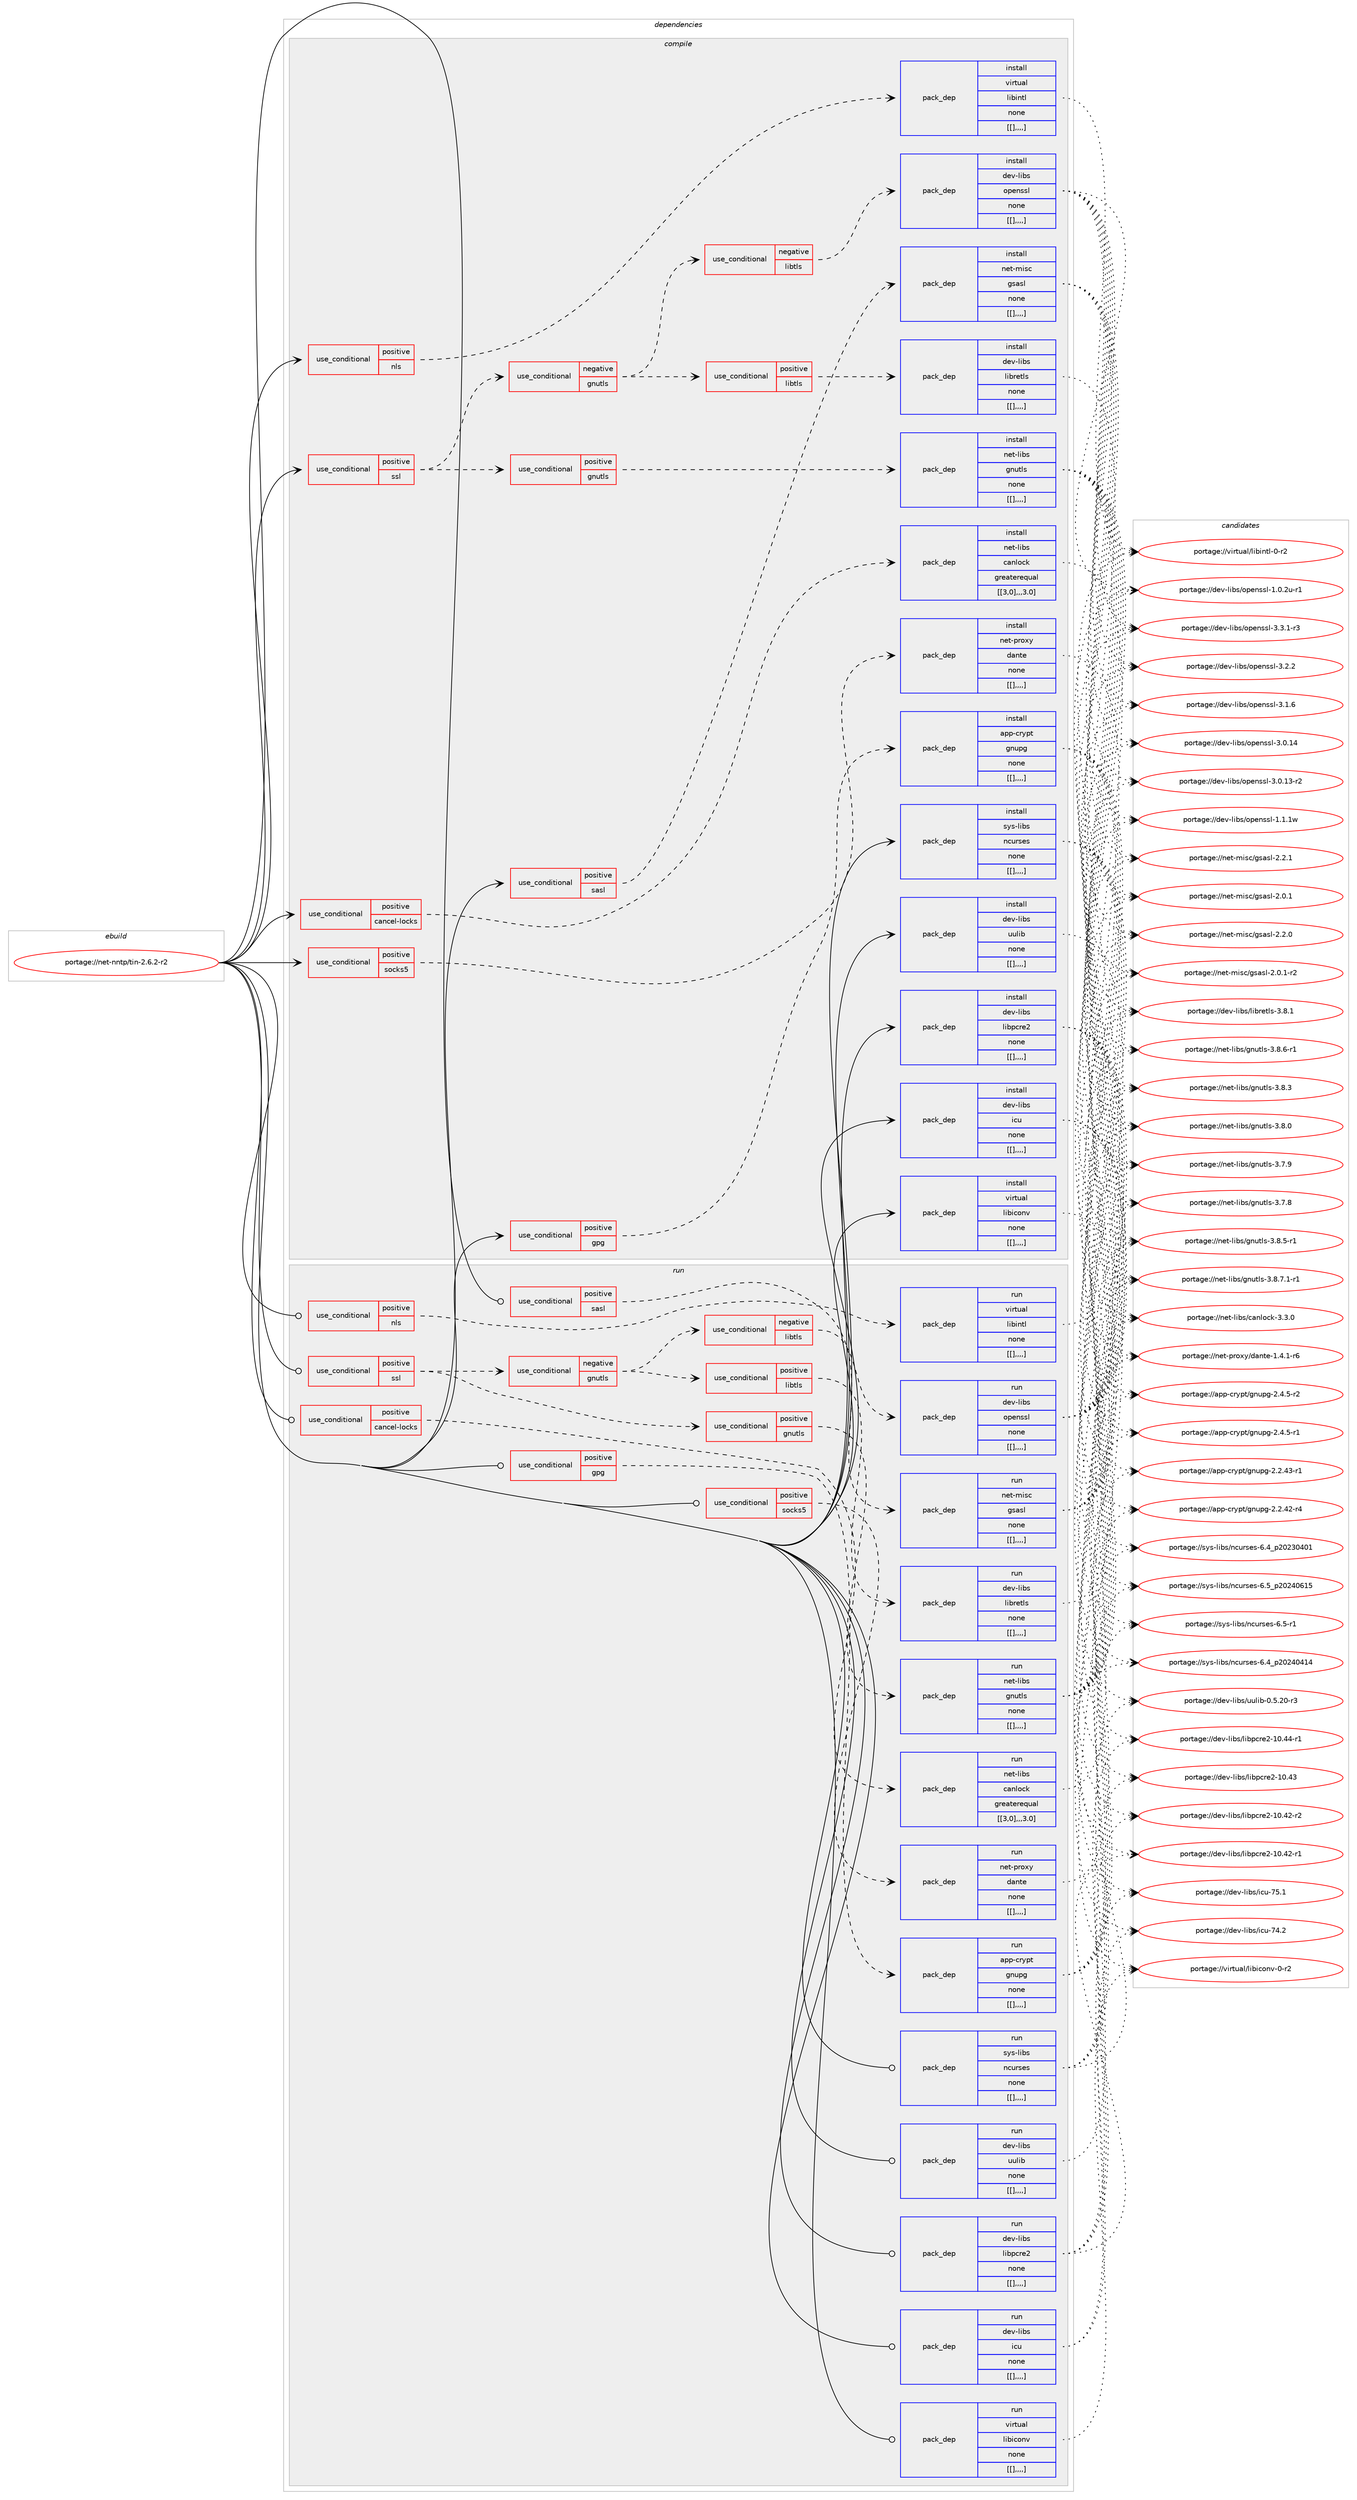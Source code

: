 digraph prolog {

# *************
# Graph options
# *************

newrank=true;
concentrate=true;
compound=true;
graph [rankdir=LR,fontname=Helvetica,fontsize=10,ranksep=1.5];#, ranksep=2.5, nodesep=0.2];
edge  [arrowhead=vee];
node  [fontname=Helvetica,fontsize=10];

# **********
# The ebuild
# **********

subgraph cluster_leftcol {
color=gray;
label=<<i>ebuild</i>>;
id [label="portage://net-nntp/tin-2.6.2-r2", color=red, width=4, href="../net-nntp/tin-2.6.2-r2.svg"];
}

# ****************
# The dependencies
# ****************

subgraph cluster_midcol {
color=gray;
label=<<i>dependencies</i>>;
subgraph cluster_compile {
fillcolor="#eeeeee";
style=filled;
label=<<i>compile</i>>;
subgraph cond104002 {
dependency396072 [label=<<TABLE BORDER="0" CELLBORDER="1" CELLSPACING="0" CELLPADDING="4"><TR><TD ROWSPAN="3" CELLPADDING="10">use_conditional</TD></TR><TR><TD>positive</TD></TR><TR><TD>cancel-locks</TD></TR></TABLE>>, shape=none, color=red];
subgraph pack289170 {
dependency396073 [label=<<TABLE BORDER="0" CELLBORDER="1" CELLSPACING="0" CELLPADDING="4" WIDTH="220"><TR><TD ROWSPAN="6" CELLPADDING="30">pack_dep</TD></TR><TR><TD WIDTH="110">install</TD></TR><TR><TD>net-libs</TD></TR><TR><TD>canlock</TD></TR><TR><TD>greaterequal</TD></TR><TR><TD>[[3,0],,,3.0]</TD></TR></TABLE>>, shape=none, color=blue];
}
dependency396072:e -> dependency396073:w [weight=20,style="dashed",arrowhead="vee"];
}
id:e -> dependency396072:w [weight=20,style="solid",arrowhead="vee"];
subgraph cond104003 {
dependency396074 [label=<<TABLE BORDER="0" CELLBORDER="1" CELLSPACING="0" CELLPADDING="4"><TR><TD ROWSPAN="3" CELLPADDING="10">use_conditional</TD></TR><TR><TD>positive</TD></TR><TR><TD>gpg</TD></TR></TABLE>>, shape=none, color=red];
subgraph pack289171 {
dependency396075 [label=<<TABLE BORDER="0" CELLBORDER="1" CELLSPACING="0" CELLPADDING="4" WIDTH="220"><TR><TD ROWSPAN="6" CELLPADDING="30">pack_dep</TD></TR><TR><TD WIDTH="110">install</TD></TR><TR><TD>app-crypt</TD></TR><TR><TD>gnupg</TD></TR><TR><TD>none</TD></TR><TR><TD>[[],,,,]</TD></TR></TABLE>>, shape=none, color=blue];
}
dependency396074:e -> dependency396075:w [weight=20,style="dashed",arrowhead="vee"];
}
id:e -> dependency396074:w [weight=20,style="solid",arrowhead="vee"];
subgraph cond104004 {
dependency396076 [label=<<TABLE BORDER="0" CELLBORDER="1" CELLSPACING="0" CELLPADDING="4"><TR><TD ROWSPAN="3" CELLPADDING="10">use_conditional</TD></TR><TR><TD>positive</TD></TR><TR><TD>nls</TD></TR></TABLE>>, shape=none, color=red];
subgraph pack289172 {
dependency396077 [label=<<TABLE BORDER="0" CELLBORDER="1" CELLSPACING="0" CELLPADDING="4" WIDTH="220"><TR><TD ROWSPAN="6" CELLPADDING="30">pack_dep</TD></TR><TR><TD WIDTH="110">install</TD></TR><TR><TD>virtual</TD></TR><TR><TD>libintl</TD></TR><TR><TD>none</TD></TR><TR><TD>[[],,,,]</TD></TR></TABLE>>, shape=none, color=blue];
}
dependency396076:e -> dependency396077:w [weight=20,style="dashed",arrowhead="vee"];
}
id:e -> dependency396076:w [weight=20,style="solid",arrowhead="vee"];
subgraph cond104005 {
dependency396078 [label=<<TABLE BORDER="0" CELLBORDER="1" CELLSPACING="0" CELLPADDING="4"><TR><TD ROWSPAN="3" CELLPADDING="10">use_conditional</TD></TR><TR><TD>positive</TD></TR><TR><TD>sasl</TD></TR></TABLE>>, shape=none, color=red];
subgraph pack289173 {
dependency396079 [label=<<TABLE BORDER="0" CELLBORDER="1" CELLSPACING="0" CELLPADDING="4" WIDTH="220"><TR><TD ROWSPAN="6" CELLPADDING="30">pack_dep</TD></TR><TR><TD WIDTH="110">install</TD></TR><TR><TD>net-misc</TD></TR><TR><TD>gsasl</TD></TR><TR><TD>none</TD></TR><TR><TD>[[],,,,]</TD></TR></TABLE>>, shape=none, color=blue];
}
dependency396078:e -> dependency396079:w [weight=20,style="dashed",arrowhead="vee"];
}
id:e -> dependency396078:w [weight=20,style="solid",arrowhead="vee"];
subgraph cond104006 {
dependency396080 [label=<<TABLE BORDER="0" CELLBORDER="1" CELLSPACING="0" CELLPADDING="4"><TR><TD ROWSPAN="3" CELLPADDING="10">use_conditional</TD></TR><TR><TD>positive</TD></TR><TR><TD>socks5</TD></TR></TABLE>>, shape=none, color=red];
subgraph pack289174 {
dependency396081 [label=<<TABLE BORDER="0" CELLBORDER="1" CELLSPACING="0" CELLPADDING="4" WIDTH="220"><TR><TD ROWSPAN="6" CELLPADDING="30">pack_dep</TD></TR><TR><TD WIDTH="110">install</TD></TR><TR><TD>net-proxy</TD></TR><TR><TD>dante</TD></TR><TR><TD>none</TD></TR><TR><TD>[[],,,,]</TD></TR></TABLE>>, shape=none, color=blue];
}
dependency396080:e -> dependency396081:w [weight=20,style="dashed",arrowhead="vee"];
}
id:e -> dependency396080:w [weight=20,style="solid",arrowhead="vee"];
subgraph cond104007 {
dependency396082 [label=<<TABLE BORDER="0" CELLBORDER="1" CELLSPACING="0" CELLPADDING="4"><TR><TD ROWSPAN="3" CELLPADDING="10">use_conditional</TD></TR><TR><TD>positive</TD></TR><TR><TD>ssl</TD></TR></TABLE>>, shape=none, color=red];
subgraph cond104008 {
dependency396083 [label=<<TABLE BORDER="0" CELLBORDER="1" CELLSPACING="0" CELLPADDING="4"><TR><TD ROWSPAN="3" CELLPADDING="10">use_conditional</TD></TR><TR><TD>positive</TD></TR><TR><TD>gnutls</TD></TR></TABLE>>, shape=none, color=red];
subgraph pack289175 {
dependency396084 [label=<<TABLE BORDER="0" CELLBORDER="1" CELLSPACING="0" CELLPADDING="4" WIDTH="220"><TR><TD ROWSPAN="6" CELLPADDING="30">pack_dep</TD></TR><TR><TD WIDTH="110">install</TD></TR><TR><TD>net-libs</TD></TR><TR><TD>gnutls</TD></TR><TR><TD>none</TD></TR><TR><TD>[[],,,,]</TD></TR></TABLE>>, shape=none, color=blue];
}
dependency396083:e -> dependency396084:w [weight=20,style="dashed",arrowhead="vee"];
}
dependency396082:e -> dependency396083:w [weight=20,style="dashed",arrowhead="vee"];
subgraph cond104009 {
dependency396085 [label=<<TABLE BORDER="0" CELLBORDER="1" CELLSPACING="0" CELLPADDING="4"><TR><TD ROWSPAN="3" CELLPADDING="10">use_conditional</TD></TR><TR><TD>negative</TD></TR><TR><TD>gnutls</TD></TR></TABLE>>, shape=none, color=red];
subgraph cond104010 {
dependency396086 [label=<<TABLE BORDER="0" CELLBORDER="1" CELLSPACING="0" CELLPADDING="4"><TR><TD ROWSPAN="3" CELLPADDING="10">use_conditional</TD></TR><TR><TD>positive</TD></TR><TR><TD>libtls</TD></TR></TABLE>>, shape=none, color=red];
subgraph pack289176 {
dependency396087 [label=<<TABLE BORDER="0" CELLBORDER="1" CELLSPACING="0" CELLPADDING="4" WIDTH="220"><TR><TD ROWSPAN="6" CELLPADDING="30">pack_dep</TD></TR><TR><TD WIDTH="110">install</TD></TR><TR><TD>dev-libs</TD></TR><TR><TD>libretls</TD></TR><TR><TD>none</TD></TR><TR><TD>[[],,,,]</TD></TR></TABLE>>, shape=none, color=blue];
}
dependency396086:e -> dependency396087:w [weight=20,style="dashed",arrowhead="vee"];
}
dependency396085:e -> dependency396086:w [weight=20,style="dashed",arrowhead="vee"];
subgraph cond104011 {
dependency396088 [label=<<TABLE BORDER="0" CELLBORDER="1" CELLSPACING="0" CELLPADDING="4"><TR><TD ROWSPAN="3" CELLPADDING="10">use_conditional</TD></TR><TR><TD>negative</TD></TR><TR><TD>libtls</TD></TR></TABLE>>, shape=none, color=red];
subgraph pack289177 {
dependency396089 [label=<<TABLE BORDER="0" CELLBORDER="1" CELLSPACING="0" CELLPADDING="4" WIDTH="220"><TR><TD ROWSPAN="6" CELLPADDING="30">pack_dep</TD></TR><TR><TD WIDTH="110">install</TD></TR><TR><TD>dev-libs</TD></TR><TR><TD>openssl</TD></TR><TR><TD>none</TD></TR><TR><TD>[[],,,,]</TD></TR></TABLE>>, shape=none, color=blue];
}
dependency396088:e -> dependency396089:w [weight=20,style="dashed",arrowhead="vee"];
}
dependency396085:e -> dependency396088:w [weight=20,style="dashed",arrowhead="vee"];
}
dependency396082:e -> dependency396085:w [weight=20,style="dashed",arrowhead="vee"];
}
id:e -> dependency396082:w [weight=20,style="solid",arrowhead="vee"];
subgraph pack289178 {
dependency396090 [label=<<TABLE BORDER="0" CELLBORDER="1" CELLSPACING="0" CELLPADDING="4" WIDTH="220"><TR><TD ROWSPAN="6" CELLPADDING="30">pack_dep</TD></TR><TR><TD WIDTH="110">install</TD></TR><TR><TD>dev-libs</TD></TR><TR><TD>icu</TD></TR><TR><TD>none</TD></TR><TR><TD>[[],,,,]</TD></TR></TABLE>>, shape=none, color=blue];
}
id:e -> dependency396090:w [weight=20,style="solid",arrowhead="vee"];
subgraph pack289179 {
dependency396091 [label=<<TABLE BORDER="0" CELLBORDER="1" CELLSPACING="0" CELLPADDING="4" WIDTH="220"><TR><TD ROWSPAN="6" CELLPADDING="30">pack_dep</TD></TR><TR><TD WIDTH="110">install</TD></TR><TR><TD>dev-libs</TD></TR><TR><TD>libpcre2</TD></TR><TR><TD>none</TD></TR><TR><TD>[[],,,,]</TD></TR></TABLE>>, shape=none, color=blue];
}
id:e -> dependency396091:w [weight=20,style="solid",arrowhead="vee"];
subgraph pack289180 {
dependency396092 [label=<<TABLE BORDER="0" CELLBORDER="1" CELLSPACING="0" CELLPADDING="4" WIDTH="220"><TR><TD ROWSPAN="6" CELLPADDING="30">pack_dep</TD></TR><TR><TD WIDTH="110">install</TD></TR><TR><TD>dev-libs</TD></TR><TR><TD>uulib</TD></TR><TR><TD>none</TD></TR><TR><TD>[[],,,,]</TD></TR></TABLE>>, shape=none, color=blue];
}
id:e -> dependency396092:w [weight=20,style="solid",arrowhead="vee"];
subgraph pack289181 {
dependency396093 [label=<<TABLE BORDER="0" CELLBORDER="1" CELLSPACING="0" CELLPADDING="4" WIDTH="220"><TR><TD ROWSPAN="6" CELLPADDING="30">pack_dep</TD></TR><TR><TD WIDTH="110">install</TD></TR><TR><TD>sys-libs</TD></TR><TR><TD>ncurses</TD></TR><TR><TD>none</TD></TR><TR><TD>[[],,,,]</TD></TR></TABLE>>, shape=none, color=blue];
}
id:e -> dependency396093:w [weight=20,style="solid",arrowhead="vee"];
subgraph pack289182 {
dependency396094 [label=<<TABLE BORDER="0" CELLBORDER="1" CELLSPACING="0" CELLPADDING="4" WIDTH="220"><TR><TD ROWSPAN="6" CELLPADDING="30">pack_dep</TD></TR><TR><TD WIDTH="110">install</TD></TR><TR><TD>virtual</TD></TR><TR><TD>libiconv</TD></TR><TR><TD>none</TD></TR><TR><TD>[[],,,,]</TD></TR></TABLE>>, shape=none, color=blue];
}
id:e -> dependency396094:w [weight=20,style="solid",arrowhead="vee"];
}
subgraph cluster_compileandrun {
fillcolor="#eeeeee";
style=filled;
label=<<i>compile and run</i>>;
}
subgraph cluster_run {
fillcolor="#eeeeee";
style=filled;
label=<<i>run</i>>;
subgraph cond104012 {
dependency396095 [label=<<TABLE BORDER="0" CELLBORDER="1" CELLSPACING="0" CELLPADDING="4"><TR><TD ROWSPAN="3" CELLPADDING="10">use_conditional</TD></TR><TR><TD>positive</TD></TR><TR><TD>cancel-locks</TD></TR></TABLE>>, shape=none, color=red];
subgraph pack289183 {
dependency396096 [label=<<TABLE BORDER="0" CELLBORDER="1" CELLSPACING="0" CELLPADDING="4" WIDTH="220"><TR><TD ROWSPAN="6" CELLPADDING="30">pack_dep</TD></TR><TR><TD WIDTH="110">run</TD></TR><TR><TD>net-libs</TD></TR><TR><TD>canlock</TD></TR><TR><TD>greaterequal</TD></TR><TR><TD>[[3,0],,,3.0]</TD></TR></TABLE>>, shape=none, color=blue];
}
dependency396095:e -> dependency396096:w [weight=20,style="dashed",arrowhead="vee"];
}
id:e -> dependency396095:w [weight=20,style="solid",arrowhead="odot"];
subgraph cond104013 {
dependency396097 [label=<<TABLE BORDER="0" CELLBORDER="1" CELLSPACING="0" CELLPADDING="4"><TR><TD ROWSPAN="3" CELLPADDING="10">use_conditional</TD></TR><TR><TD>positive</TD></TR><TR><TD>gpg</TD></TR></TABLE>>, shape=none, color=red];
subgraph pack289184 {
dependency396098 [label=<<TABLE BORDER="0" CELLBORDER="1" CELLSPACING="0" CELLPADDING="4" WIDTH="220"><TR><TD ROWSPAN="6" CELLPADDING="30">pack_dep</TD></TR><TR><TD WIDTH="110">run</TD></TR><TR><TD>app-crypt</TD></TR><TR><TD>gnupg</TD></TR><TR><TD>none</TD></TR><TR><TD>[[],,,,]</TD></TR></TABLE>>, shape=none, color=blue];
}
dependency396097:e -> dependency396098:w [weight=20,style="dashed",arrowhead="vee"];
}
id:e -> dependency396097:w [weight=20,style="solid",arrowhead="odot"];
subgraph cond104014 {
dependency396099 [label=<<TABLE BORDER="0" CELLBORDER="1" CELLSPACING="0" CELLPADDING="4"><TR><TD ROWSPAN="3" CELLPADDING="10">use_conditional</TD></TR><TR><TD>positive</TD></TR><TR><TD>nls</TD></TR></TABLE>>, shape=none, color=red];
subgraph pack289185 {
dependency396100 [label=<<TABLE BORDER="0" CELLBORDER="1" CELLSPACING="0" CELLPADDING="4" WIDTH="220"><TR><TD ROWSPAN="6" CELLPADDING="30">pack_dep</TD></TR><TR><TD WIDTH="110">run</TD></TR><TR><TD>virtual</TD></TR><TR><TD>libintl</TD></TR><TR><TD>none</TD></TR><TR><TD>[[],,,,]</TD></TR></TABLE>>, shape=none, color=blue];
}
dependency396099:e -> dependency396100:w [weight=20,style="dashed",arrowhead="vee"];
}
id:e -> dependency396099:w [weight=20,style="solid",arrowhead="odot"];
subgraph cond104015 {
dependency396101 [label=<<TABLE BORDER="0" CELLBORDER="1" CELLSPACING="0" CELLPADDING="4"><TR><TD ROWSPAN="3" CELLPADDING="10">use_conditional</TD></TR><TR><TD>positive</TD></TR><TR><TD>sasl</TD></TR></TABLE>>, shape=none, color=red];
subgraph pack289186 {
dependency396102 [label=<<TABLE BORDER="0" CELLBORDER="1" CELLSPACING="0" CELLPADDING="4" WIDTH="220"><TR><TD ROWSPAN="6" CELLPADDING="30">pack_dep</TD></TR><TR><TD WIDTH="110">run</TD></TR><TR><TD>net-misc</TD></TR><TR><TD>gsasl</TD></TR><TR><TD>none</TD></TR><TR><TD>[[],,,,]</TD></TR></TABLE>>, shape=none, color=blue];
}
dependency396101:e -> dependency396102:w [weight=20,style="dashed",arrowhead="vee"];
}
id:e -> dependency396101:w [weight=20,style="solid",arrowhead="odot"];
subgraph cond104016 {
dependency396103 [label=<<TABLE BORDER="0" CELLBORDER="1" CELLSPACING="0" CELLPADDING="4"><TR><TD ROWSPAN="3" CELLPADDING="10">use_conditional</TD></TR><TR><TD>positive</TD></TR><TR><TD>socks5</TD></TR></TABLE>>, shape=none, color=red];
subgraph pack289187 {
dependency396104 [label=<<TABLE BORDER="0" CELLBORDER="1" CELLSPACING="0" CELLPADDING="4" WIDTH="220"><TR><TD ROWSPAN="6" CELLPADDING="30">pack_dep</TD></TR><TR><TD WIDTH="110">run</TD></TR><TR><TD>net-proxy</TD></TR><TR><TD>dante</TD></TR><TR><TD>none</TD></TR><TR><TD>[[],,,,]</TD></TR></TABLE>>, shape=none, color=blue];
}
dependency396103:e -> dependency396104:w [weight=20,style="dashed",arrowhead="vee"];
}
id:e -> dependency396103:w [weight=20,style="solid",arrowhead="odot"];
subgraph cond104017 {
dependency396105 [label=<<TABLE BORDER="0" CELLBORDER="1" CELLSPACING="0" CELLPADDING="4"><TR><TD ROWSPAN="3" CELLPADDING="10">use_conditional</TD></TR><TR><TD>positive</TD></TR><TR><TD>ssl</TD></TR></TABLE>>, shape=none, color=red];
subgraph cond104018 {
dependency396106 [label=<<TABLE BORDER="0" CELLBORDER="1" CELLSPACING="0" CELLPADDING="4"><TR><TD ROWSPAN="3" CELLPADDING="10">use_conditional</TD></TR><TR><TD>positive</TD></TR><TR><TD>gnutls</TD></TR></TABLE>>, shape=none, color=red];
subgraph pack289188 {
dependency396107 [label=<<TABLE BORDER="0" CELLBORDER="1" CELLSPACING="0" CELLPADDING="4" WIDTH="220"><TR><TD ROWSPAN="6" CELLPADDING="30">pack_dep</TD></TR><TR><TD WIDTH="110">run</TD></TR><TR><TD>net-libs</TD></TR><TR><TD>gnutls</TD></TR><TR><TD>none</TD></TR><TR><TD>[[],,,,]</TD></TR></TABLE>>, shape=none, color=blue];
}
dependency396106:e -> dependency396107:w [weight=20,style="dashed",arrowhead="vee"];
}
dependency396105:e -> dependency396106:w [weight=20,style="dashed",arrowhead="vee"];
subgraph cond104019 {
dependency396108 [label=<<TABLE BORDER="0" CELLBORDER="1" CELLSPACING="0" CELLPADDING="4"><TR><TD ROWSPAN="3" CELLPADDING="10">use_conditional</TD></TR><TR><TD>negative</TD></TR><TR><TD>gnutls</TD></TR></TABLE>>, shape=none, color=red];
subgraph cond104020 {
dependency396109 [label=<<TABLE BORDER="0" CELLBORDER="1" CELLSPACING="0" CELLPADDING="4"><TR><TD ROWSPAN="3" CELLPADDING="10">use_conditional</TD></TR><TR><TD>positive</TD></TR><TR><TD>libtls</TD></TR></TABLE>>, shape=none, color=red];
subgraph pack289189 {
dependency396110 [label=<<TABLE BORDER="0" CELLBORDER="1" CELLSPACING="0" CELLPADDING="4" WIDTH="220"><TR><TD ROWSPAN="6" CELLPADDING="30">pack_dep</TD></TR><TR><TD WIDTH="110">run</TD></TR><TR><TD>dev-libs</TD></TR><TR><TD>libretls</TD></TR><TR><TD>none</TD></TR><TR><TD>[[],,,,]</TD></TR></TABLE>>, shape=none, color=blue];
}
dependency396109:e -> dependency396110:w [weight=20,style="dashed",arrowhead="vee"];
}
dependency396108:e -> dependency396109:w [weight=20,style="dashed",arrowhead="vee"];
subgraph cond104021 {
dependency396111 [label=<<TABLE BORDER="0" CELLBORDER="1" CELLSPACING="0" CELLPADDING="4"><TR><TD ROWSPAN="3" CELLPADDING="10">use_conditional</TD></TR><TR><TD>negative</TD></TR><TR><TD>libtls</TD></TR></TABLE>>, shape=none, color=red];
subgraph pack289190 {
dependency396112 [label=<<TABLE BORDER="0" CELLBORDER="1" CELLSPACING="0" CELLPADDING="4" WIDTH="220"><TR><TD ROWSPAN="6" CELLPADDING="30">pack_dep</TD></TR><TR><TD WIDTH="110">run</TD></TR><TR><TD>dev-libs</TD></TR><TR><TD>openssl</TD></TR><TR><TD>none</TD></TR><TR><TD>[[],,,,]</TD></TR></TABLE>>, shape=none, color=blue];
}
dependency396111:e -> dependency396112:w [weight=20,style="dashed",arrowhead="vee"];
}
dependency396108:e -> dependency396111:w [weight=20,style="dashed",arrowhead="vee"];
}
dependency396105:e -> dependency396108:w [weight=20,style="dashed",arrowhead="vee"];
}
id:e -> dependency396105:w [weight=20,style="solid",arrowhead="odot"];
subgraph pack289191 {
dependency396113 [label=<<TABLE BORDER="0" CELLBORDER="1" CELLSPACING="0" CELLPADDING="4" WIDTH="220"><TR><TD ROWSPAN="6" CELLPADDING="30">pack_dep</TD></TR><TR><TD WIDTH="110">run</TD></TR><TR><TD>dev-libs</TD></TR><TR><TD>icu</TD></TR><TR><TD>none</TD></TR><TR><TD>[[],,,,]</TD></TR></TABLE>>, shape=none, color=blue];
}
id:e -> dependency396113:w [weight=20,style="solid",arrowhead="odot"];
subgraph pack289192 {
dependency396114 [label=<<TABLE BORDER="0" CELLBORDER="1" CELLSPACING="0" CELLPADDING="4" WIDTH="220"><TR><TD ROWSPAN="6" CELLPADDING="30">pack_dep</TD></TR><TR><TD WIDTH="110">run</TD></TR><TR><TD>dev-libs</TD></TR><TR><TD>libpcre2</TD></TR><TR><TD>none</TD></TR><TR><TD>[[],,,,]</TD></TR></TABLE>>, shape=none, color=blue];
}
id:e -> dependency396114:w [weight=20,style="solid",arrowhead="odot"];
subgraph pack289193 {
dependency396115 [label=<<TABLE BORDER="0" CELLBORDER="1" CELLSPACING="0" CELLPADDING="4" WIDTH="220"><TR><TD ROWSPAN="6" CELLPADDING="30">pack_dep</TD></TR><TR><TD WIDTH="110">run</TD></TR><TR><TD>dev-libs</TD></TR><TR><TD>uulib</TD></TR><TR><TD>none</TD></TR><TR><TD>[[],,,,]</TD></TR></TABLE>>, shape=none, color=blue];
}
id:e -> dependency396115:w [weight=20,style="solid",arrowhead="odot"];
subgraph pack289194 {
dependency396116 [label=<<TABLE BORDER="0" CELLBORDER="1" CELLSPACING="0" CELLPADDING="4" WIDTH="220"><TR><TD ROWSPAN="6" CELLPADDING="30">pack_dep</TD></TR><TR><TD WIDTH="110">run</TD></TR><TR><TD>sys-libs</TD></TR><TR><TD>ncurses</TD></TR><TR><TD>none</TD></TR><TR><TD>[[],,,,]</TD></TR></TABLE>>, shape=none, color=blue];
}
id:e -> dependency396116:w [weight=20,style="solid",arrowhead="odot"];
subgraph pack289195 {
dependency396117 [label=<<TABLE BORDER="0" CELLBORDER="1" CELLSPACING="0" CELLPADDING="4" WIDTH="220"><TR><TD ROWSPAN="6" CELLPADDING="30">pack_dep</TD></TR><TR><TD WIDTH="110">run</TD></TR><TR><TD>virtual</TD></TR><TR><TD>libiconv</TD></TR><TR><TD>none</TD></TR><TR><TD>[[],,,,]</TD></TR></TABLE>>, shape=none, color=blue];
}
id:e -> dependency396117:w [weight=20,style="solid",arrowhead="odot"];
}
}

# **************
# The candidates
# **************

subgraph cluster_choices {
rank=same;
color=gray;
label=<<i>candidates</i>>;

subgraph choice289170 {
color=black;
nodesep=1;
choice110101116451081059811547999711010811199107455146514648 [label="portage://net-libs/canlock-3.3.0", color=red, width=4,href="../net-libs/canlock-3.3.0.svg"];
dependency396073:e -> choice110101116451081059811547999711010811199107455146514648:w [style=dotted,weight="100"];
}
subgraph choice289171 {
color=black;
nodesep=1;
choice971121124599114121112116471031101171121034550465246534511450 [label="portage://app-crypt/gnupg-2.4.5-r2", color=red, width=4,href="../app-crypt/gnupg-2.4.5-r2.svg"];
choice971121124599114121112116471031101171121034550465246534511449 [label="portage://app-crypt/gnupg-2.4.5-r1", color=red, width=4,href="../app-crypt/gnupg-2.4.5-r1.svg"];
choice97112112459911412111211647103110117112103455046504652514511449 [label="portage://app-crypt/gnupg-2.2.43-r1", color=red, width=4,href="../app-crypt/gnupg-2.2.43-r1.svg"];
choice97112112459911412111211647103110117112103455046504652504511452 [label="portage://app-crypt/gnupg-2.2.42-r4", color=red, width=4,href="../app-crypt/gnupg-2.2.42-r4.svg"];
dependency396075:e -> choice971121124599114121112116471031101171121034550465246534511450:w [style=dotted,weight="100"];
dependency396075:e -> choice971121124599114121112116471031101171121034550465246534511449:w [style=dotted,weight="100"];
dependency396075:e -> choice97112112459911412111211647103110117112103455046504652514511449:w [style=dotted,weight="100"];
dependency396075:e -> choice97112112459911412111211647103110117112103455046504652504511452:w [style=dotted,weight="100"];
}
subgraph choice289172 {
color=black;
nodesep=1;
choice11810511411611797108471081059810511011610845484511450 [label="portage://virtual/libintl-0-r2", color=red, width=4,href="../virtual/libintl-0-r2.svg"];
dependency396077:e -> choice11810511411611797108471081059810511011610845484511450:w [style=dotted,weight="100"];
}
subgraph choice289173 {
color=black;
nodesep=1;
choice11010111645109105115994710311597115108455046504649 [label="portage://net-misc/gsasl-2.2.1", color=red, width=4,href="../net-misc/gsasl-2.2.1.svg"];
choice11010111645109105115994710311597115108455046504648 [label="portage://net-misc/gsasl-2.2.0", color=red, width=4,href="../net-misc/gsasl-2.2.0.svg"];
choice110101116451091051159947103115971151084550464846494511450 [label="portage://net-misc/gsasl-2.0.1-r2", color=red, width=4,href="../net-misc/gsasl-2.0.1-r2.svg"];
choice11010111645109105115994710311597115108455046484649 [label="portage://net-misc/gsasl-2.0.1", color=red, width=4,href="../net-misc/gsasl-2.0.1.svg"];
dependency396079:e -> choice11010111645109105115994710311597115108455046504649:w [style=dotted,weight="100"];
dependency396079:e -> choice11010111645109105115994710311597115108455046504648:w [style=dotted,weight="100"];
dependency396079:e -> choice110101116451091051159947103115971151084550464846494511450:w [style=dotted,weight="100"];
dependency396079:e -> choice11010111645109105115994710311597115108455046484649:w [style=dotted,weight="100"];
}
subgraph choice289174 {
color=black;
nodesep=1;
choice1101011164511211411112012147100971101161014549465246494511454 [label="portage://net-proxy/dante-1.4.1-r6", color=red, width=4,href="../net-proxy/dante-1.4.1-r6.svg"];
dependency396081:e -> choice1101011164511211411112012147100971101161014549465246494511454:w [style=dotted,weight="100"];
}
subgraph choice289175 {
color=black;
nodesep=1;
choice11010111645108105981154710311011711610811545514656465546494511449 [label="portage://net-libs/gnutls-3.8.7.1-r1", color=red, width=4,href="../net-libs/gnutls-3.8.7.1-r1.svg"];
choice1101011164510810598115471031101171161081154551465646544511449 [label="portage://net-libs/gnutls-3.8.6-r1", color=red, width=4,href="../net-libs/gnutls-3.8.6-r1.svg"];
choice1101011164510810598115471031101171161081154551465646534511449 [label="portage://net-libs/gnutls-3.8.5-r1", color=red, width=4,href="../net-libs/gnutls-3.8.5-r1.svg"];
choice110101116451081059811547103110117116108115455146564651 [label="portage://net-libs/gnutls-3.8.3", color=red, width=4,href="../net-libs/gnutls-3.8.3.svg"];
choice110101116451081059811547103110117116108115455146564648 [label="portage://net-libs/gnutls-3.8.0", color=red, width=4,href="../net-libs/gnutls-3.8.0.svg"];
choice110101116451081059811547103110117116108115455146554657 [label="portage://net-libs/gnutls-3.7.9", color=red, width=4,href="../net-libs/gnutls-3.7.9.svg"];
choice110101116451081059811547103110117116108115455146554656 [label="portage://net-libs/gnutls-3.7.8", color=red, width=4,href="../net-libs/gnutls-3.7.8.svg"];
dependency396084:e -> choice11010111645108105981154710311011711610811545514656465546494511449:w [style=dotted,weight="100"];
dependency396084:e -> choice1101011164510810598115471031101171161081154551465646544511449:w [style=dotted,weight="100"];
dependency396084:e -> choice1101011164510810598115471031101171161081154551465646534511449:w [style=dotted,weight="100"];
dependency396084:e -> choice110101116451081059811547103110117116108115455146564651:w [style=dotted,weight="100"];
dependency396084:e -> choice110101116451081059811547103110117116108115455146564648:w [style=dotted,weight="100"];
dependency396084:e -> choice110101116451081059811547103110117116108115455146554657:w [style=dotted,weight="100"];
dependency396084:e -> choice110101116451081059811547103110117116108115455146554656:w [style=dotted,weight="100"];
}
subgraph choice289176 {
color=black;
nodesep=1;
choice10010111845108105981154710810598114101116108115455146564649 [label="portage://dev-libs/libretls-3.8.1", color=red, width=4,href="../dev-libs/libretls-3.8.1.svg"];
dependency396087:e -> choice10010111845108105981154710810598114101116108115455146564649:w [style=dotted,weight="100"];
}
subgraph choice289177 {
color=black;
nodesep=1;
choice1001011184510810598115471111121011101151151084551465146494511451 [label="portage://dev-libs/openssl-3.3.1-r3", color=red, width=4,href="../dev-libs/openssl-3.3.1-r3.svg"];
choice100101118451081059811547111112101110115115108455146504650 [label="portage://dev-libs/openssl-3.2.2", color=red, width=4,href="../dev-libs/openssl-3.2.2.svg"];
choice100101118451081059811547111112101110115115108455146494654 [label="portage://dev-libs/openssl-3.1.6", color=red, width=4,href="../dev-libs/openssl-3.1.6.svg"];
choice10010111845108105981154711111210111011511510845514648464952 [label="portage://dev-libs/openssl-3.0.14", color=red, width=4,href="../dev-libs/openssl-3.0.14.svg"];
choice100101118451081059811547111112101110115115108455146484649514511450 [label="portage://dev-libs/openssl-3.0.13-r2", color=red, width=4,href="../dev-libs/openssl-3.0.13-r2.svg"];
choice100101118451081059811547111112101110115115108454946494649119 [label="portage://dev-libs/openssl-1.1.1w", color=red, width=4,href="../dev-libs/openssl-1.1.1w.svg"];
choice1001011184510810598115471111121011101151151084549464846501174511449 [label="portage://dev-libs/openssl-1.0.2u-r1", color=red, width=4,href="../dev-libs/openssl-1.0.2u-r1.svg"];
dependency396089:e -> choice1001011184510810598115471111121011101151151084551465146494511451:w [style=dotted,weight="100"];
dependency396089:e -> choice100101118451081059811547111112101110115115108455146504650:w [style=dotted,weight="100"];
dependency396089:e -> choice100101118451081059811547111112101110115115108455146494654:w [style=dotted,weight="100"];
dependency396089:e -> choice10010111845108105981154711111210111011511510845514648464952:w [style=dotted,weight="100"];
dependency396089:e -> choice100101118451081059811547111112101110115115108455146484649514511450:w [style=dotted,weight="100"];
dependency396089:e -> choice100101118451081059811547111112101110115115108454946494649119:w [style=dotted,weight="100"];
dependency396089:e -> choice1001011184510810598115471111121011101151151084549464846501174511449:w [style=dotted,weight="100"];
}
subgraph choice289178 {
color=black;
nodesep=1;
choice100101118451081059811547105991174555534649 [label="portage://dev-libs/icu-75.1", color=red, width=4,href="../dev-libs/icu-75.1.svg"];
choice100101118451081059811547105991174555524650 [label="portage://dev-libs/icu-74.2", color=red, width=4,href="../dev-libs/icu-74.2.svg"];
dependency396090:e -> choice100101118451081059811547105991174555534649:w [style=dotted,weight="100"];
dependency396090:e -> choice100101118451081059811547105991174555524650:w [style=dotted,weight="100"];
}
subgraph choice289179 {
color=black;
nodesep=1;
choice1001011184510810598115471081059811299114101504549484652524511449 [label="portage://dev-libs/libpcre2-10.44-r1", color=red, width=4,href="../dev-libs/libpcre2-10.44-r1.svg"];
choice100101118451081059811547108105981129911410150454948465251 [label="portage://dev-libs/libpcre2-10.43", color=red, width=4,href="../dev-libs/libpcre2-10.43.svg"];
choice1001011184510810598115471081059811299114101504549484652504511450 [label="portage://dev-libs/libpcre2-10.42-r2", color=red, width=4,href="../dev-libs/libpcre2-10.42-r2.svg"];
choice1001011184510810598115471081059811299114101504549484652504511449 [label="portage://dev-libs/libpcre2-10.42-r1", color=red, width=4,href="../dev-libs/libpcre2-10.42-r1.svg"];
dependency396091:e -> choice1001011184510810598115471081059811299114101504549484652524511449:w [style=dotted,weight="100"];
dependency396091:e -> choice100101118451081059811547108105981129911410150454948465251:w [style=dotted,weight="100"];
dependency396091:e -> choice1001011184510810598115471081059811299114101504549484652504511450:w [style=dotted,weight="100"];
dependency396091:e -> choice1001011184510810598115471081059811299114101504549484652504511449:w [style=dotted,weight="100"];
}
subgraph choice289180 {
color=black;
nodesep=1;
choice10010111845108105981154711711710810598454846534650484511451 [label="portage://dev-libs/uulib-0.5.20-r3", color=red, width=4,href="../dev-libs/uulib-0.5.20-r3.svg"];
dependency396092:e -> choice10010111845108105981154711711710810598454846534650484511451:w [style=dotted,weight="100"];
}
subgraph choice289181 {
color=black;
nodesep=1;
choice1151211154510810598115471109911711411510111545544653951125048505248544953 [label="portage://sys-libs/ncurses-6.5_p20240615", color=red, width=4,href="../sys-libs/ncurses-6.5_p20240615.svg"];
choice11512111545108105981154711099117114115101115455446534511449 [label="portage://sys-libs/ncurses-6.5-r1", color=red, width=4,href="../sys-libs/ncurses-6.5-r1.svg"];
choice1151211154510810598115471109911711411510111545544652951125048505248524952 [label="portage://sys-libs/ncurses-6.4_p20240414", color=red, width=4,href="../sys-libs/ncurses-6.4_p20240414.svg"];
choice1151211154510810598115471109911711411510111545544652951125048505148524849 [label="portage://sys-libs/ncurses-6.4_p20230401", color=red, width=4,href="../sys-libs/ncurses-6.4_p20230401.svg"];
dependency396093:e -> choice1151211154510810598115471109911711411510111545544653951125048505248544953:w [style=dotted,weight="100"];
dependency396093:e -> choice11512111545108105981154711099117114115101115455446534511449:w [style=dotted,weight="100"];
dependency396093:e -> choice1151211154510810598115471109911711411510111545544652951125048505248524952:w [style=dotted,weight="100"];
dependency396093:e -> choice1151211154510810598115471109911711411510111545544652951125048505148524849:w [style=dotted,weight="100"];
}
subgraph choice289182 {
color=black;
nodesep=1;
choice1181051141161179710847108105981059911111011845484511450 [label="portage://virtual/libiconv-0-r2", color=red, width=4,href="../virtual/libiconv-0-r2.svg"];
dependency396094:e -> choice1181051141161179710847108105981059911111011845484511450:w [style=dotted,weight="100"];
}
subgraph choice289183 {
color=black;
nodesep=1;
choice110101116451081059811547999711010811199107455146514648 [label="portage://net-libs/canlock-3.3.0", color=red, width=4,href="../net-libs/canlock-3.3.0.svg"];
dependency396096:e -> choice110101116451081059811547999711010811199107455146514648:w [style=dotted,weight="100"];
}
subgraph choice289184 {
color=black;
nodesep=1;
choice971121124599114121112116471031101171121034550465246534511450 [label="portage://app-crypt/gnupg-2.4.5-r2", color=red, width=4,href="../app-crypt/gnupg-2.4.5-r2.svg"];
choice971121124599114121112116471031101171121034550465246534511449 [label="portage://app-crypt/gnupg-2.4.5-r1", color=red, width=4,href="../app-crypt/gnupg-2.4.5-r1.svg"];
choice97112112459911412111211647103110117112103455046504652514511449 [label="portage://app-crypt/gnupg-2.2.43-r1", color=red, width=4,href="../app-crypt/gnupg-2.2.43-r1.svg"];
choice97112112459911412111211647103110117112103455046504652504511452 [label="portage://app-crypt/gnupg-2.2.42-r4", color=red, width=4,href="../app-crypt/gnupg-2.2.42-r4.svg"];
dependency396098:e -> choice971121124599114121112116471031101171121034550465246534511450:w [style=dotted,weight="100"];
dependency396098:e -> choice971121124599114121112116471031101171121034550465246534511449:w [style=dotted,weight="100"];
dependency396098:e -> choice97112112459911412111211647103110117112103455046504652514511449:w [style=dotted,weight="100"];
dependency396098:e -> choice97112112459911412111211647103110117112103455046504652504511452:w [style=dotted,weight="100"];
}
subgraph choice289185 {
color=black;
nodesep=1;
choice11810511411611797108471081059810511011610845484511450 [label="portage://virtual/libintl-0-r2", color=red, width=4,href="../virtual/libintl-0-r2.svg"];
dependency396100:e -> choice11810511411611797108471081059810511011610845484511450:w [style=dotted,weight="100"];
}
subgraph choice289186 {
color=black;
nodesep=1;
choice11010111645109105115994710311597115108455046504649 [label="portage://net-misc/gsasl-2.2.1", color=red, width=4,href="../net-misc/gsasl-2.2.1.svg"];
choice11010111645109105115994710311597115108455046504648 [label="portage://net-misc/gsasl-2.2.0", color=red, width=4,href="../net-misc/gsasl-2.2.0.svg"];
choice110101116451091051159947103115971151084550464846494511450 [label="portage://net-misc/gsasl-2.0.1-r2", color=red, width=4,href="../net-misc/gsasl-2.0.1-r2.svg"];
choice11010111645109105115994710311597115108455046484649 [label="portage://net-misc/gsasl-2.0.1", color=red, width=4,href="../net-misc/gsasl-2.0.1.svg"];
dependency396102:e -> choice11010111645109105115994710311597115108455046504649:w [style=dotted,weight="100"];
dependency396102:e -> choice11010111645109105115994710311597115108455046504648:w [style=dotted,weight="100"];
dependency396102:e -> choice110101116451091051159947103115971151084550464846494511450:w [style=dotted,weight="100"];
dependency396102:e -> choice11010111645109105115994710311597115108455046484649:w [style=dotted,weight="100"];
}
subgraph choice289187 {
color=black;
nodesep=1;
choice1101011164511211411112012147100971101161014549465246494511454 [label="portage://net-proxy/dante-1.4.1-r6", color=red, width=4,href="../net-proxy/dante-1.4.1-r6.svg"];
dependency396104:e -> choice1101011164511211411112012147100971101161014549465246494511454:w [style=dotted,weight="100"];
}
subgraph choice289188 {
color=black;
nodesep=1;
choice11010111645108105981154710311011711610811545514656465546494511449 [label="portage://net-libs/gnutls-3.8.7.1-r1", color=red, width=4,href="../net-libs/gnutls-3.8.7.1-r1.svg"];
choice1101011164510810598115471031101171161081154551465646544511449 [label="portage://net-libs/gnutls-3.8.6-r1", color=red, width=4,href="../net-libs/gnutls-3.8.6-r1.svg"];
choice1101011164510810598115471031101171161081154551465646534511449 [label="portage://net-libs/gnutls-3.8.5-r1", color=red, width=4,href="../net-libs/gnutls-3.8.5-r1.svg"];
choice110101116451081059811547103110117116108115455146564651 [label="portage://net-libs/gnutls-3.8.3", color=red, width=4,href="../net-libs/gnutls-3.8.3.svg"];
choice110101116451081059811547103110117116108115455146564648 [label="portage://net-libs/gnutls-3.8.0", color=red, width=4,href="../net-libs/gnutls-3.8.0.svg"];
choice110101116451081059811547103110117116108115455146554657 [label="portage://net-libs/gnutls-3.7.9", color=red, width=4,href="../net-libs/gnutls-3.7.9.svg"];
choice110101116451081059811547103110117116108115455146554656 [label="portage://net-libs/gnutls-3.7.8", color=red, width=4,href="../net-libs/gnutls-3.7.8.svg"];
dependency396107:e -> choice11010111645108105981154710311011711610811545514656465546494511449:w [style=dotted,weight="100"];
dependency396107:e -> choice1101011164510810598115471031101171161081154551465646544511449:w [style=dotted,weight="100"];
dependency396107:e -> choice1101011164510810598115471031101171161081154551465646534511449:w [style=dotted,weight="100"];
dependency396107:e -> choice110101116451081059811547103110117116108115455146564651:w [style=dotted,weight="100"];
dependency396107:e -> choice110101116451081059811547103110117116108115455146564648:w [style=dotted,weight="100"];
dependency396107:e -> choice110101116451081059811547103110117116108115455146554657:w [style=dotted,weight="100"];
dependency396107:e -> choice110101116451081059811547103110117116108115455146554656:w [style=dotted,weight="100"];
}
subgraph choice289189 {
color=black;
nodesep=1;
choice10010111845108105981154710810598114101116108115455146564649 [label="portage://dev-libs/libretls-3.8.1", color=red, width=4,href="../dev-libs/libretls-3.8.1.svg"];
dependency396110:e -> choice10010111845108105981154710810598114101116108115455146564649:w [style=dotted,weight="100"];
}
subgraph choice289190 {
color=black;
nodesep=1;
choice1001011184510810598115471111121011101151151084551465146494511451 [label="portage://dev-libs/openssl-3.3.1-r3", color=red, width=4,href="../dev-libs/openssl-3.3.1-r3.svg"];
choice100101118451081059811547111112101110115115108455146504650 [label="portage://dev-libs/openssl-3.2.2", color=red, width=4,href="../dev-libs/openssl-3.2.2.svg"];
choice100101118451081059811547111112101110115115108455146494654 [label="portage://dev-libs/openssl-3.1.6", color=red, width=4,href="../dev-libs/openssl-3.1.6.svg"];
choice10010111845108105981154711111210111011511510845514648464952 [label="portage://dev-libs/openssl-3.0.14", color=red, width=4,href="../dev-libs/openssl-3.0.14.svg"];
choice100101118451081059811547111112101110115115108455146484649514511450 [label="portage://dev-libs/openssl-3.0.13-r2", color=red, width=4,href="../dev-libs/openssl-3.0.13-r2.svg"];
choice100101118451081059811547111112101110115115108454946494649119 [label="portage://dev-libs/openssl-1.1.1w", color=red, width=4,href="../dev-libs/openssl-1.1.1w.svg"];
choice1001011184510810598115471111121011101151151084549464846501174511449 [label="portage://dev-libs/openssl-1.0.2u-r1", color=red, width=4,href="../dev-libs/openssl-1.0.2u-r1.svg"];
dependency396112:e -> choice1001011184510810598115471111121011101151151084551465146494511451:w [style=dotted,weight="100"];
dependency396112:e -> choice100101118451081059811547111112101110115115108455146504650:w [style=dotted,weight="100"];
dependency396112:e -> choice100101118451081059811547111112101110115115108455146494654:w [style=dotted,weight="100"];
dependency396112:e -> choice10010111845108105981154711111210111011511510845514648464952:w [style=dotted,weight="100"];
dependency396112:e -> choice100101118451081059811547111112101110115115108455146484649514511450:w [style=dotted,weight="100"];
dependency396112:e -> choice100101118451081059811547111112101110115115108454946494649119:w [style=dotted,weight="100"];
dependency396112:e -> choice1001011184510810598115471111121011101151151084549464846501174511449:w [style=dotted,weight="100"];
}
subgraph choice289191 {
color=black;
nodesep=1;
choice100101118451081059811547105991174555534649 [label="portage://dev-libs/icu-75.1", color=red, width=4,href="../dev-libs/icu-75.1.svg"];
choice100101118451081059811547105991174555524650 [label="portage://dev-libs/icu-74.2", color=red, width=4,href="../dev-libs/icu-74.2.svg"];
dependency396113:e -> choice100101118451081059811547105991174555534649:w [style=dotted,weight="100"];
dependency396113:e -> choice100101118451081059811547105991174555524650:w [style=dotted,weight="100"];
}
subgraph choice289192 {
color=black;
nodesep=1;
choice1001011184510810598115471081059811299114101504549484652524511449 [label="portage://dev-libs/libpcre2-10.44-r1", color=red, width=4,href="../dev-libs/libpcre2-10.44-r1.svg"];
choice100101118451081059811547108105981129911410150454948465251 [label="portage://dev-libs/libpcre2-10.43", color=red, width=4,href="../dev-libs/libpcre2-10.43.svg"];
choice1001011184510810598115471081059811299114101504549484652504511450 [label="portage://dev-libs/libpcre2-10.42-r2", color=red, width=4,href="../dev-libs/libpcre2-10.42-r2.svg"];
choice1001011184510810598115471081059811299114101504549484652504511449 [label="portage://dev-libs/libpcre2-10.42-r1", color=red, width=4,href="../dev-libs/libpcre2-10.42-r1.svg"];
dependency396114:e -> choice1001011184510810598115471081059811299114101504549484652524511449:w [style=dotted,weight="100"];
dependency396114:e -> choice100101118451081059811547108105981129911410150454948465251:w [style=dotted,weight="100"];
dependency396114:e -> choice1001011184510810598115471081059811299114101504549484652504511450:w [style=dotted,weight="100"];
dependency396114:e -> choice1001011184510810598115471081059811299114101504549484652504511449:w [style=dotted,weight="100"];
}
subgraph choice289193 {
color=black;
nodesep=1;
choice10010111845108105981154711711710810598454846534650484511451 [label="portage://dev-libs/uulib-0.5.20-r3", color=red, width=4,href="../dev-libs/uulib-0.5.20-r3.svg"];
dependency396115:e -> choice10010111845108105981154711711710810598454846534650484511451:w [style=dotted,weight="100"];
}
subgraph choice289194 {
color=black;
nodesep=1;
choice1151211154510810598115471109911711411510111545544653951125048505248544953 [label="portage://sys-libs/ncurses-6.5_p20240615", color=red, width=4,href="../sys-libs/ncurses-6.5_p20240615.svg"];
choice11512111545108105981154711099117114115101115455446534511449 [label="portage://sys-libs/ncurses-6.5-r1", color=red, width=4,href="../sys-libs/ncurses-6.5-r1.svg"];
choice1151211154510810598115471109911711411510111545544652951125048505248524952 [label="portage://sys-libs/ncurses-6.4_p20240414", color=red, width=4,href="../sys-libs/ncurses-6.4_p20240414.svg"];
choice1151211154510810598115471109911711411510111545544652951125048505148524849 [label="portage://sys-libs/ncurses-6.4_p20230401", color=red, width=4,href="../sys-libs/ncurses-6.4_p20230401.svg"];
dependency396116:e -> choice1151211154510810598115471109911711411510111545544653951125048505248544953:w [style=dotted,weight="100"];
dependency396116:e -> choice11512111545108105981154711099117114115101115455446534511449:w [style=dotted,weight="100"];
dependency396116:e -> choice1151211154510810598115471109911711411510111545544652951125048505248524952:w [style=dotted,weight="100"];
dependency396116:e -> choice1151211154510810598115471109911711411510111545544652951125048505148524849:w [style=dotted,weight="100"];
}
subgraph choice289195 {
color=black;
nodesep=1;
choice1181051141161179710847108105981059911111011845484511450 [label="portage://virtual/libiconv-0-r2", color=red, width=4,href="../virtual/libiconv-0-r2.svg"];
dependency396117:e -> choice1181051141161179710847108105981059911111011845484511450:w [style=dotted,weight="100"];
}
}

}
